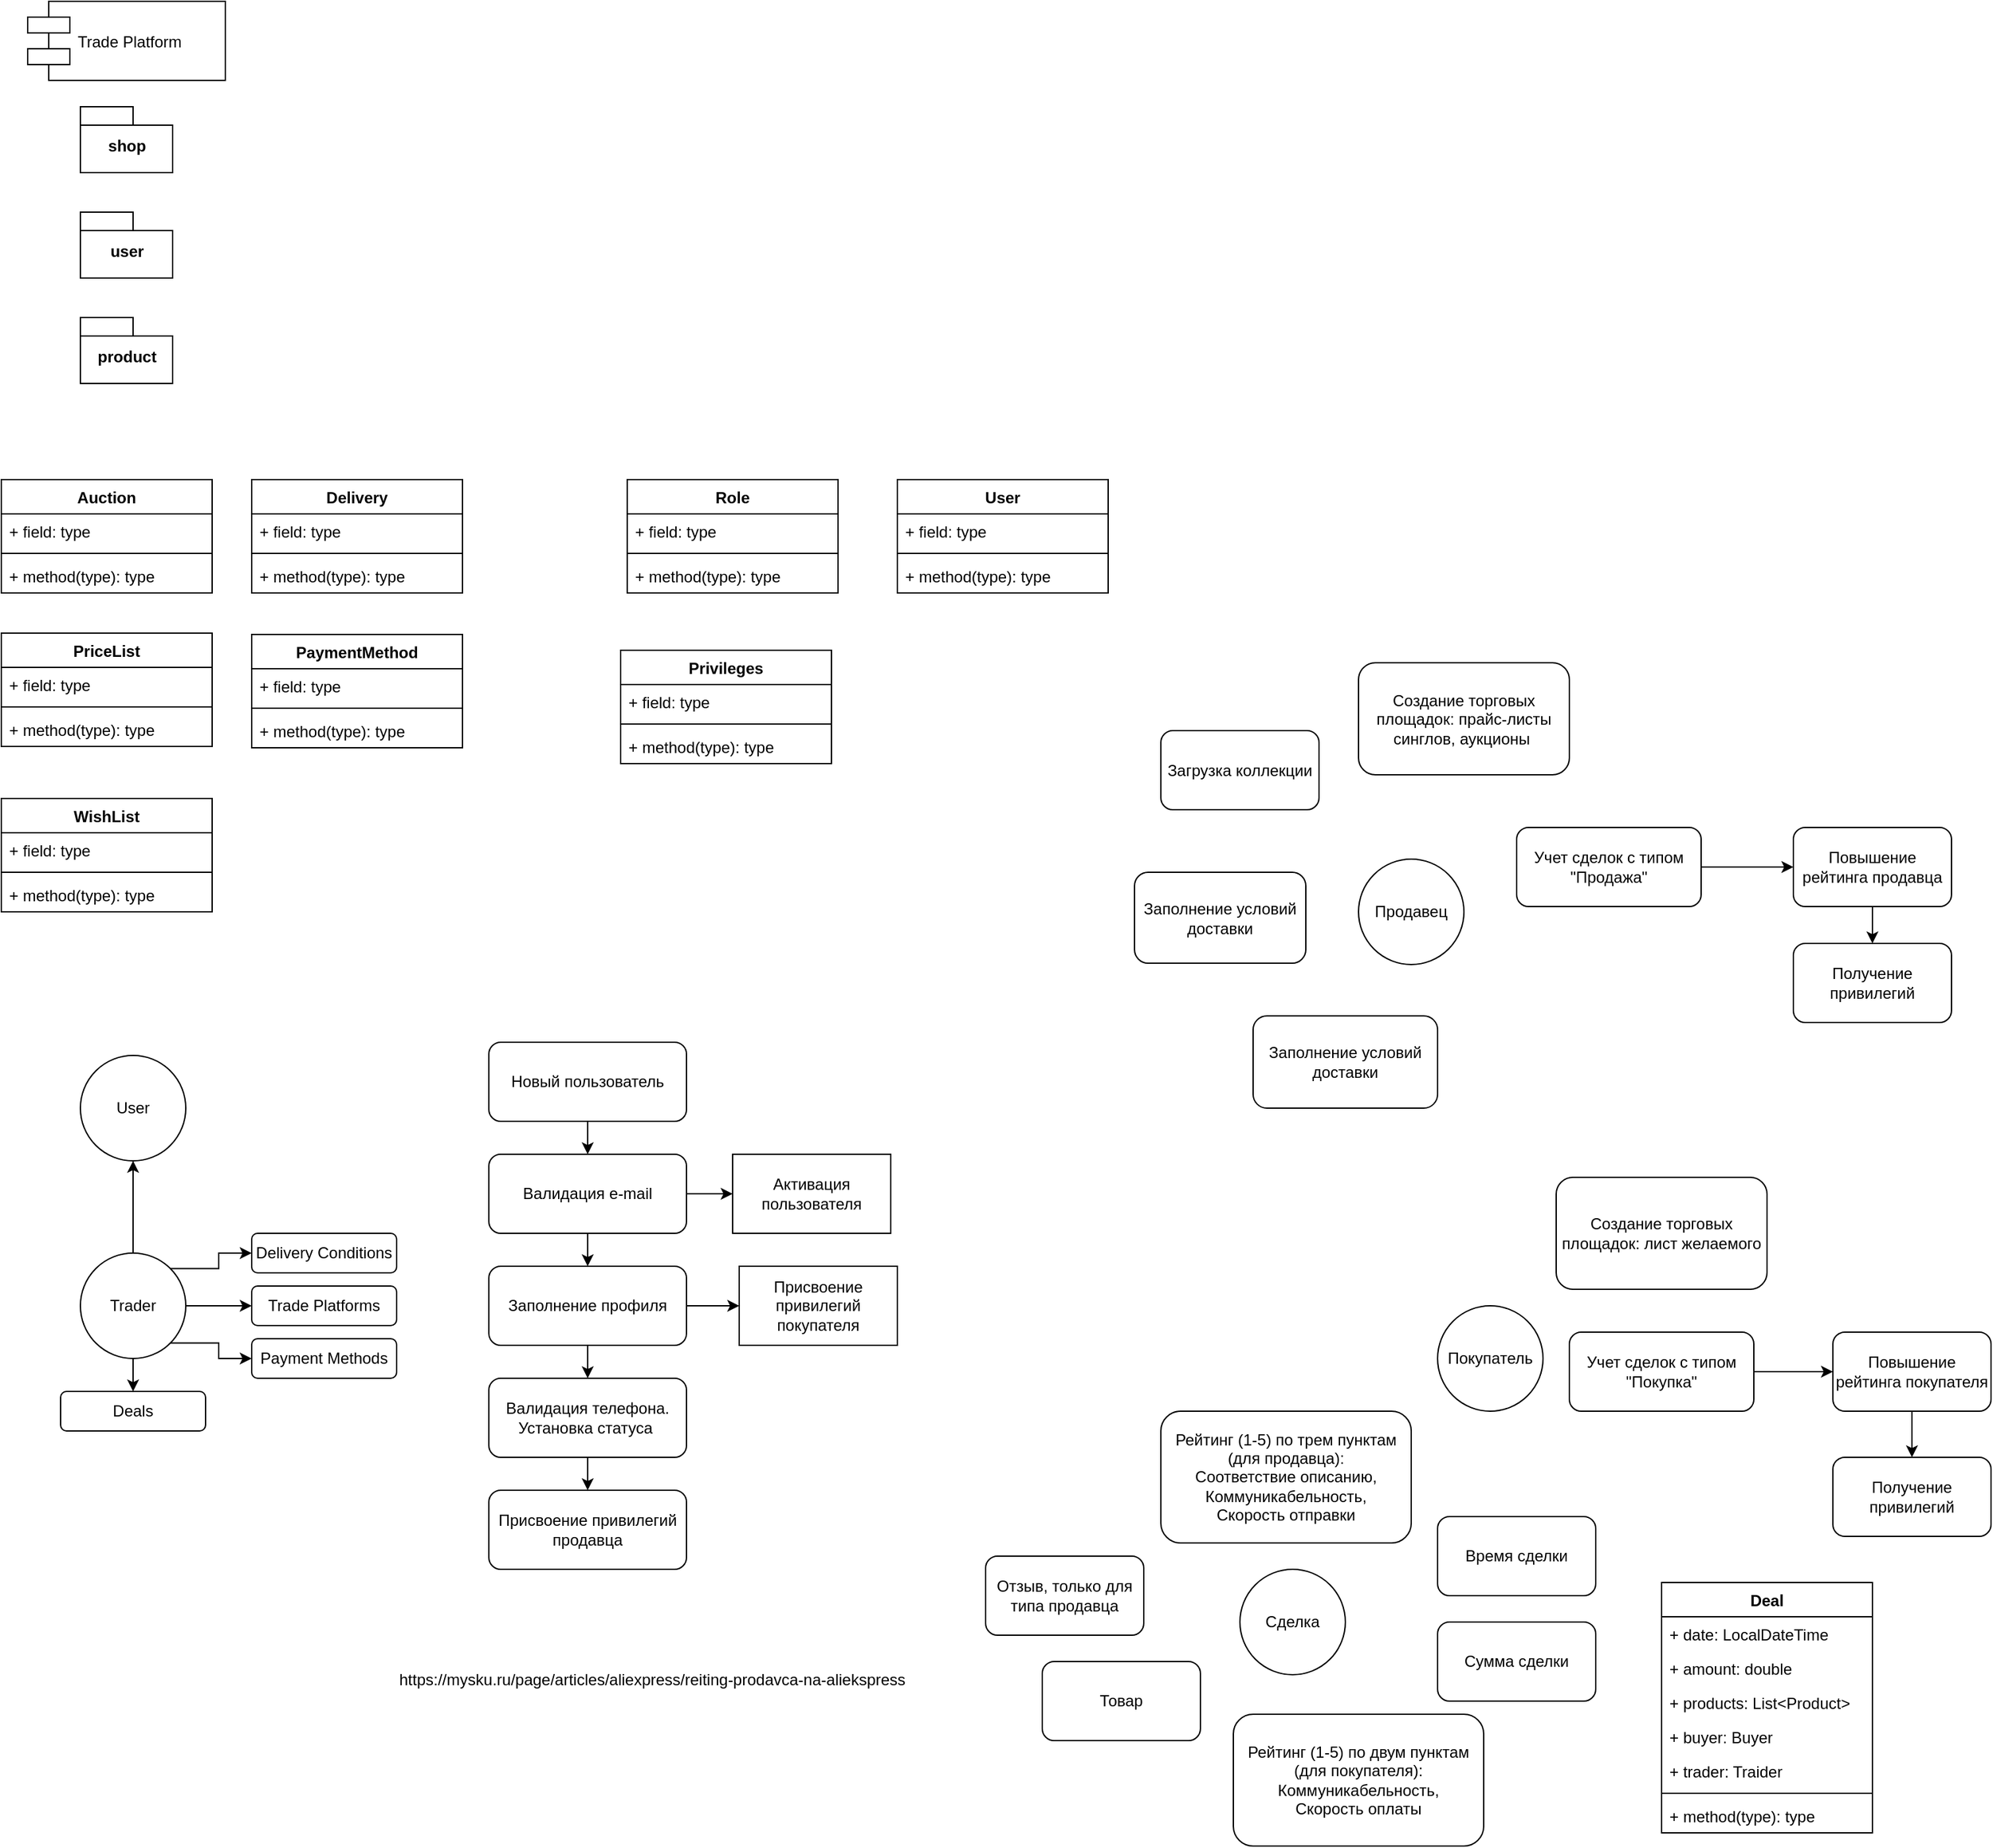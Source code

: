 <mxfile pages="1" version="11.2.4" type="github"><diagram id="vM7v3gxjcFjn_N_5kzUM" name="Page-1"><mxGraphModel dx="1040" dy="1793" grid="1" gridSize="10" guides="1" tooltips="1" connect="1" arrows="1" fold="1" page="1" pageScale="1" pageWidth="827" pageHeight="1169" math="0" shadow="0"><root><mxCell id="0"/><mxCell id="1" parent="0"/><mxCell id="6wiYN5Q8gl2GRwLk0qh4-47" style="edgeStyle=orthogonalEdgeStyle;rounded=0;orthogonalLoop=1;jettySize=auto;html=1;entryX=0.5;entryY=1;entryDx=0;entryDy=0;" edge="1" parent="1" source="6wiYN5Q8gl2GRwLk0qh4-46" target="6wiYN5Q8gl2GRwLk0qh4-45"><mxGeometry relative="1" as="geometry"/></mxCell><mxCell id="6wiYN5Q8gl2GRwLk0qh4-53" style="edgeStyle=orthogonalEdgeStyle;rounded=0;orthogonalLoop=1;jettySize=auto;html=1;exitX=1;exitY=0;exitDx=0;exitDy=0;" edge="1" parent="1" source="6wiYN5Q8gl2GRwLk0qh4-46" target="6wiYN5Q8gl2GRwLk0qh4-50"><mxGeometry relative="1" as="geometry"/></mxCell><mxCell id="6wiYN5Q8gl2GRwLk0qh4-54" style="edgeStyle=orthogonalEdgeStyle;rounded=0;orthogonalLoop=1;jettySize=auto;html=1;exitX=1;exitY=0.5;exitDx=0;exitDy=0;" edge="1" parent="1" source="6wiYN5Q8gl2GRwLk0qh4-46" target="6wiYN5Q8gl2GRwLk0qh4-49"><mxGeometry relative="1" as="geometry"/></mxCell><mxCell id="6wiYN5Q8gl2GRwLk0qh4-55" style="edgeStyle=orthogonalEdgeStyle;rounded=0;orthogonalLoop=1;jettySize=auto;html=1;exitX=1;exitY=1;exitDx=0;exitDy=0;" edge="1" parent="1" source="6wiYN5Q8gl2GRwLk0qh4-46" target="6wiYN5Q8gl2GRwLk0qh4-51"><mxGeometry relative="1" as="geometry"/></mxCell><mxCell id="6wiYN5Q8gl2GRwLk0qh4-56" style="edgeStyle=orthogonalEdgeStyle;rounded=0;orthogonalLoop=1;jettySize=auto;html=1;entryX=0.5;entryY=0;entryDx=0;entryDy=0;" edge="1" parent="1" source="6wiYN5Q8gl2GRwLk0qh4-46" target="6wiYN5Q8gl2GRwLk0qh4-48"><mxGeometry relative="1" as="geometry"/></mxCell><mxCell id="6wiYN5Q8gl2GRwLk0qh4-46" value="Trader" style="ellipse;whiteSpace=wrap;html=1;aspect=fixed;" vertex="1" parent="1"><mxGeometry x="80" y="790" width="80" height="80" as="geometry"/></mxCell><mxCell id="6wiYN5Q8gl2GRwLk0qh4-1" value="Trade Platform" style="shape=component;align=left;spacingLeft=36;" vertex="1" parent="1"><mxGeometry x="40" y="-160" width="150" height="60" as="geometry"/></mxCell><mxCell id="6wiYN5Q8gl2GRwLk0qh4-2" value="shop" style="shape=folder;fontStyle=1;spacingTop=10;tabWidth=40;tabHeight=14;tabPosition=left;html=1;" vertex="1" parent="1"><mxGeometry x="80" y="-80" width="70" height="50" as="geometry"/></mxCell><mxCell id="6wiYN5Q8gl2GRwLk0qh4-3" value="PriceList" style="swimlane;fontStyle=1;align=center;verticalAlign=top;childLayout=stackLayout;horizontal=1;startSize=26;horizontalStack=0;resizeParent=1;resizeParentMax=0;resizeLast=0;collapsible=1;marginBottom=0;" vertex="1" parent="1"><mxGeometry x="20" y="319.5" width="160" height="86" as="geometry"/></mxCell><mxCell id="6wiYN5Q8gl2GRwLk0qh4-4" value="+ field: type" style="text;strokeColor=none;fillColor=none;align=left;verticalAlign=top;spacingLeft=4;spacingRight=4;overflow=hidden;rotatable=0;points=[[0,0.5],[1,0.5]];portConstraint=eastwest;" vertex="1" parent="6wiYN5Q8gl2GRwLk0qh4-3"><mxGeometry y="26" width="160" height="26" as="geometry"/></mxCell><mxCell id="6wiYN5Q8gl2GRwLk0qh4-5" value="" style="line;strokeWidth=1;fillColor=none;align=left;verticalAlign=middle;spacingTop=-1;spacingLeft=3;spacingRight=3;rotatable=0;labelPosition=right;points=[];portConstraint=eastwest;" vertex="1" parent="6wiYN5Q8gl2GRwLk0qh4-3"><mxGeometry y="52" width="160" height="8" as="geometry"/></mxCell><mxCell id="6wiYN5Q8gl2GRwLk0qh4-6" value="+ method(type): type" style="text;strokeColor=none;fillColor=none;align=left;verticalAlign=top;spacingLeft=4;spacingRight=4;overflow=hidden;rotatable=0;points=[[0,0.5],[1,0.5]];portConstraint=eastwest;" vertex="1" parent="6wiYN5Q8gl2GRwLk0qh4-3"><mxGeometry y="60" width="160" height="26" as="geometry"/></mxCell><mxCell id="6wiYN5Q8gl2GRwLk0qh4-7" value="Auction" style="swimlane;fontStyle=1;align=center;verticalAlign=top;childLayout=stackLayout;horizontal=1;startSize=26;horizontalStack=0;resizeParent=1;resizeParentMax=0;resizeLast=0;collapsible=1;marginBottom=0;" vertex="1" parent="1"><mxGeometry x="20" y="203" width="160" height="86" as="geometry"/></mxCell><mxCell id="6wiYN5Q8gl2GRwLk0qh4-8" value="+ field: type" style="text;strokeColor=none;fillColor=none;align=left;verticalAlign=top;spacingLeft=4;spacingRight=4;overflow=hidden;rotatable=0;points=[[0,0.5],[1,0.5]];portConstraint=eastwest;" vertex="1" parent="6wiYN5Q8gl2GRwLk0qh4-7"><mxGeometry y="26" width="160" height="26" as="geometry"/></mxCell><mxCell id="6wiYN5Q8gl2GRwLk0qh4-9" value="" style="line;strokeWidth=1;fillColor=none;align=left;verticalAlign=middle;spacingTop=-1;spacingLeft=3;spacingRight=3;rotatable=0;labelPosition=right;points=[];portConstraint=eastwest;" vertex="1" parent="6wiYN5Q8gl2GRwLk0qh4-7"><mxGeometry y="52" width="160" height="8" as="geometry"/></mxCell><mxCell id="6wiYN5Q8gl2GRwLk0qh4-10" value="+ method(type): type" style="text;strokeColor=none;fillColor=none;align=left;verticalAlign=top;spacingLeft=4;spacingRight=4;overflow=hidden;rotatable=0;points=[[0,0.5],[1,0.5]];portConstraint=eastwest;" vertex="1" parent="6wiYN5Q8gl2GRwLk0qh4-7"><mxGeometry y="60" width="160" height="26" as="geometry"/></mxCell><mxCell id="6wiYN5Q8gl2GRwLk0qh4-11" value="Delivery" style="swimlane;fontStyle=1;align=center;verticalAlign=top;childLayout=stackLayout;horizontal=1;startSize=26;horizontalStack=0;resizeParent=1;resizeParentMax=0;resizeLast=0;collapsible=1;marginBottom=0;" vertex="1" parent="1"><mxGeometry x="210" y="203" width="160" height="86" as="geometry"/></mxCell><mxCell id="6wiYN5Q8gl2GRwLk0qh4-12" value="+ field: type" style="text;strokeColor=none;fillColor=none;align=left;verticalAlign=top;spacingLeft=4;spacingRight=4;overflow=hidden;rotatable=0;points=[[0,0.5],[1,0.5]];portConstraint=eastwest;" vertex="1" parent="6wiYN5Q8gl2GRwLk0qh4-11"><mxGeometry y="26" width="160" height="26" as="geometry"/></mxCell><mxCell id="6wiYN5Q8gl2GRwLk0qh4-13" value="" style="line;strokeWidth=1;fillColor=none;align=left;verticalAlign=middle;spacingTop=-1;spacingLeft=3;spacingRight=3;rotatable=0;labelPosition=right;points=[];portConstraint=eastwest;" vertex="1" parent="6wiYN5Q8gl2GRwLk0qh4-11"><mxGeometry y="52" width="160" height="8" as="geometry"/></mxCell><mxCell id="6wiYN5Q8gl2GRwLk0qh4-14" value="+ method(type): type" style="text;strokeColor=none;fillColor=none;align=left;verticalAlign=top;spacingLeft=4;spacingRight=4;overflow=hidden;rotatable=0;points=[[0,0.5],[1,0.5]];portConstraint=eastwest;" vertex="1" parent="6wiYN5Q8gl2GRwLk0qh4-11"><mxGeometry y="60" width="160" height="26" as="geometry"/></mxCell><mxCell id="6wiYN5Q8gl2GRwLk0qh4-15" value="user" style="shape=folder;fontStyle=1;spacingTop=10;tabWidth=40;tabHeight=14;tabPosition=left;html=1;" vertex="1" parent="1"><mxGeometry x="80" width="70" height="50" as="geometry"/></mxCell><mxCell id="6wiYN5Q8gl2GRwLk0qh4-16" value="Role" style="swimlane;fontStyle=1;align=center;verticalAlign=top;childLayout=stackLayout;horizontal=1;startSize=26;horizontalStack=0;resizeParent=1;resizeParentMax=0;resizeLast=0;collapsible=1;marginBottom=0;" vertex="1" parent="1"><mxGeometry x="495" y="203" width="160" height="86" as="geometry"/></mxCell><mxCell id="6wiYN5Q8gl2GRwLk0qh4-17" value="+ field: type" style="text;strokeColor=none;fillColor=none;align=left;verticalAlign=top;spacingLeft=4;spacingRight=4;overflow=hidden;rotatable=0;points=[[0,0.5],[1,0.5]];portConstraint=eastwest;" vertex="1" parent="6wiYN5Q8gl2GRwLk0qh4-16"><mxGeometry y="26" width="160" height="26" as="geometry"/></mxCell><mxCell id="6wiYN5Q8gl2GRwLk0qh4-18" value="" style="line;strokeWidth=1;fillColor=none;align=left;verticalAlign=middle;spacingTop=-1;spacingLeft=3;spacingRight=3;rotatable=0;labelPosition=right;points=[];portConstraint=eastwest;" vertex="1" parent="6wiYN5Q8gl2GRwLk0qh4-16"><mxGeometry y="52" width="160" height="8" as="geometry"/></mxCell><mxCell id="6wiYN5Q8gl2GRwLk0qh4-19" value="+ method(type): type" style="text;strokeColor=none;fillColor=none;align=left;verticalAlign=top;spacingLeft=4;spacingRight=4;overflow=hidden;rotatable=0;points=[[0,0.5],[1,0.5]];portConstraint=eastwest;" vertex="1" parent="6wiYN5Q8gl2GRwLk0qh4-16"><mxGeometry y="60" width="160" height="26" as="geometry"/></mxCell><mxCell id="6wiYN5Q8gl2GRwLk0qh4-20" value="User" style="swimlane;fontStyle=1;align=center;verticalAlign=top;childLayout=stackLayout;horizontal=1;startSize=26;horizontalStack=0;resizeParent=1;resizeParentMax=0;resizeLast=0;collapsible=1;marginBottom=0;" vertex="1" parent="1"><mxGeometry x="700" y="203" width="160" height="86" as="geometry"/></mxCell><mxCell id="6wiYN5Q8gl2GRwLk0qh4-21" value="+ field: type" style="text;strokeColor=none;fillColor=none;align=left;verticalAlign=top;spacingLeft=4;spacingRight=4;overflow=hidden;rotatable=0;points=[[0,0.5],[1,0.5]];portConstraint=eastwest;" vertex="1" parent="6wiYN5Q8gl2GRwLk0qh4-20"><mxGeometry y="26" width="160" height="26" as="geometry"/></mxCell><mxCell id="6wiYN5Q8gl2GRwLk0qh4-22" value="" style="line;strokeWidth=1;fillColor=none;align=left;verticalAlign=middle;spacingTop=-1;spacingLeft=3;spacingRight=3;rotatable=0;labelPosition=right;points=[];portConstraint=eastwest;" vertex="1" parent="6wiYN5Q8gl2GRwLk0qh4-20"><mxGeometry y="52" width="160" height="8" as="geometry"/></mxCell><mxCell id="6wiYN5Q8gl2GRwLk0qh4-23" value="+ method(type): type" style="text;strokeColor=none;fillColor=none;align=left;verticalAlign=top;spacingLeft=4;spacingRight=4;overflow=hidden;rotatable=0;points=[[0,0.5],[1,0.5]];portConstraint=eastwest;" vertex="1" parent="6wiYN5Q8gl2GRwLk0qh4-20"><mxGeometry y="60" width="160" height="26" as="geometry"/></mxCell><mxCell id="6wiYN5Q8gl2GRwLk0qh4-27" value="Privileges" style="swimlane;fontStyle=1;align=center;verticalAlign=top;childLayout=stackLayout;horizontal=1;startSize=26;horizontalStack=0;resizeParent=1;resizeParentMax=0;resizeLast=0;collapsible=1;marginBottom=0;" vertex="1" parent="1"><mxGeometry x="490" y="332.5" width="160" height="86" as="geometry"/></mxCell><mxCell id="6wiYN5Q8gl2GRwLk0qh4-28" value="+ field: type" style="text;strokeColor=none;fillColor=none;align=left;verticalAlign=top;spacingLeft=4;spacingRight=4;overflow=hidden;rotatable=0;points=[[0,0.5],[1,0.5]];portConstraint=eastwest;" vertex="1" parent="6wiYN5Q8gl2GRwLk0qh4-27"><mxGeometry y="26" width="160" height="26" as="geometry"/></mxCell><mxCell id="6wiYN5Q8gl2GRwLk0qh4-29" value="" style="line;strokeWidth=1;fillColor=none;align=left;verticalAlign=middle;spacingTop=-1;spacingLeft=3;spacingRight=3;rotatable=0;labelPosition=right;points=[];portConstraint=eastwest;" vertex="1" parent="6wiYN5Q8gl2GRwLk0qh4-27"><mxGeometry y="52" width="160" height="8" as="geometry"/></mxCell><mxCell id="6wiYN5Q8gl2GRwLk0qh4-30" value="+ method(type): type" style="text;strokeColor=none;fillColor=none;align=left;verticalAlign=top;spacingLeft=4;spacingRight=4;overflow=hidden;rotatable=0;points=[[0,0.5],[1,0.5]];portConstraint=eastwest;" vertex="1" parent="6wiYN5Q8gl2GRwLk0qh4-27"><mxGeometry y="60" width="160" height="26" as="geometry"/></mxCell><mxCell id="6wiYN5Q8gl2GRwLk0qh4-31" value="product" style="shape=folder;fontStyle=1;spacingTop=10;tabWidth=40;tabHeight=14;tabPosition=left;html=1;" vertex="1" parent="1"><mxGeometry x="80" y="80" width="70" height="50" as="geometry"/></mxCell><mxCell id="6wiYN5Q8gl2GRwLk0qh4-32" value="PaymentMethod" style="swimlane;fontStyle=1;align=center;verticalAlign=top;childLayout=stackLayout;horizontal=1;startSize=26;horizontalStack=0;resizeParent=1;resizeParentMax=0;resizeLast=0;collapsible=1;marginBottom=0;" vertex="1" parent="1"><mxGeometry x="210" y="320.5" width="160" height="86" as="geometry"/></mxCell><mxCell id="6wiYN5Q8gl2GRwLk0qh4-33" value="+ field: type" style="text;strokeColor=none;fillColor=none;align=left;verticalAlign=top;spacingLeft=4;spacingRight=4;overflow=hidden;rotatable=0;points=[[0,0.5],[1,0.5]];portConstraint=eastwest;" vertex="1" parent="6wiYN5Q8gl2GRwLk0qh4-32"><mxGeometry y="26" width="160" height="26" as="geometry"/></mxCell><mxCell id="6wiYN5Q8gl2GRwLk0qh4-34" value="" style="line;strokeWidth=1;fillColor=none;align=left;verticalAlign=middle;spacingTop=-1;spacingLeft=3;spacingRight=3;rotatable=0;labelPosition=right;points=[];portConstraint=eastwest;" vertex="1" parent="6wiYN5Q8gl2GRwLk0qh4-32"><mxGeometry y="52" width="160" height="8" as="geometry"/></mxCell><mxCell id="6wiYN5Q8gl2GRwLk0qh4-35" value="+ method(type): type" style="text;strokeColor=none;fillColor=none;align=left;verticalAlign=top;spacingLeft=4;spacingRight=4;overflow=hidden;rotatable=0;points=[[0,0.5],[1,0.5]];portConstraint=eastwest;" vertex="1" parent="6wiYN5Q8gl2GRwLk0qh4-32"><mxGeometry y="60" width="160" height="26" as="geometry"/></mxCell><mxCell id="6wiYN5Q8gl2GRwLk0qh4-41" value="WishList" style="swimlane;fontStyle=1;align=center;verticalAlign=top;childLayout=stackLayout;horizontal=1;startSize=26;horizontalStack=0;resizeParent=1;resizeParentMax=0;resizeLast=0;collapsible=1;marginBottom=0;" vertex="1" parent="1"><mxGeometry x="20" y="445" width="160" height="86" as="geometry"/></mxCell><mxCell id="6wiYN5Q8gl2GRwLk0qh4-42" value="+ field: type" style="text;strokeColor=none;fillColor=none;align=left;verticalAlign=top;spacingLeft=4;spacingRight=4;overflow=hidden;rotatable=0;points=[[0,0.5],[1,0.5]];portConstraint=eastwest;" vertex="1" parent="6wiYN5Q8gl2GRwLk0qh4-41"><mxGeometry y="26" width="160" height="26" as="geometry"/></mxCell><mxCell id="6wiYN5Q8gl2GRwLk0qh4-43" value="" style="line;strokeWidth=1;fillColor=none;align=left;verticalAlign=middle;spacingTop=-1;spacingLeft=3;spacingRight=3;rotatable=0;labelPosition=right;points=[];portConstraint=eastwest;" vertex="1" parent="6wiYN5Q8gl2GRwLk0qh4-41"><mxGeometry y="52" width="160" height="8" as="geometry"/></mxCell><mxCell id="6wiYN5Q8gl2GRwLk0qh4-44" value="+ method(type): type" style="text;strokeColor=none;fillColor=none;align=left;verticalAlign=top;spacingLeft=4;spacingRight=4;overflow=hidden;rotatable=0;points=[[0,0.5],[1,0.5]];portConstraint=eastwest;" vertex="1" parent="6wiYN5Q8gl2GRwLk0qh4-41"><mxGeometry y="60" width="160" height="26" as="geometry"/></mxCell><mxCell id="6wiYN5Q8gl2GRwLk0qh4-45" value="User" style="ellipse;whiteSpace=wrap;html=1;aspect=fixed;" vertex="1" parent="1"><mxGeometry x="80" y="640" width="80" height="80" as="geometry"/></mxCell><mxCell id="6wiYN5Q8gl2GRwLk0qh4-48" value="Deals" style="rounded=1;whiteSpace=wrap;html=1;" vertex="1" parent="1"><mxGeometry x="65" y="895" width="110" height="30" as="geometry"/></mxCell><mxCell id="6wiYN5Q8gl2GRwLk0qh4-49" value="Trade Platforms" style="rounded=1;whiteSpace=wrap;html=1;" vertex="1" parent="1"><mxGeometry x="210" y="815" width="110" height="30" as="geometry"/></mxCell><mxCell id="6wiYN5Q8gl2GRwLk0qh4-50" value="Delivery Conditions" style="rounded=1;whiteSpace=wrap;html=1;" vertex="1" parent="1"><mxGeometry x="210" y="775" width="110" height="30" as="geometry"/></mxCell><mxCell id="6wiYN5Q8gl2GRwLk0qh4-51" value="Payment Methods" style="rounded=1;whiteSpace=wrap;html=1;" vertex="1" parent="1"><mxGeometry x="210" y="855" width="110" height="30" as="geometry"/></mxCell><mxCell id="6wiYN5Q8gl2GRwLk0qh4-69" style="edgeStyle=orthogonalEdgeStyle;rounded=0;orthogonalLoop=1;jettySize=auto;html=1;entryX=0.5;entryY=0;entryDx=0;entryDy=0;" edge="1" parent="1" source="6wiYN5Q8gl2GRwLk0qh4-63" target="6wiYN5Q8gl2GRwLk0qh4-66"><mxGeometry relative="1" as="geometry"/></mxCell><mxCell id="6wiYN5Q8gl2GRwLk0qh4-63" value="Новый&amp;nbsp;пользователь" style="rounded=1;whiteSpace=wrap;html=1;" vertex="1" parent="1"><mxGeometry x="390" y="630" width="150" height="60" as="geometry"/></mxCell><mxCell id="6wiYN5Q8gl2GRwLk0qh4-71" style="edgeStyle=orthogonalEdgeStyle;rounded=0;orthogonalLoop=1;jettySize=auto;html=1;entryX=0.5;entryY=0;entryDx=0;entryDy=0;" edge="1" parent="1" source="6wiYN5Q8gl2GRwLk0qh4-64" target="6wiYN5Q8gl2GRwLk0qh4-65"><mxGeometry relative="1" as="geometry"/></mxCell><mxCell id="6wiYN5Q8gl2GRwLk0qh4-75" style="edgeStyle=orthogonalEdgeStyle;rounded=0;orthogonalLoop=1;jettySize=auto;html=1;entryX=0;entryY=0.5;entryDx=0;entryDy=0;" edge="1" parent="1" source="6wiYN5Q8gl2GRwLk0qh4-64" target="6wiYN5Q8gl2GRwLk0qh4-74"><mxGeometry relative="1" as="geometry"/></mxCell><mxCell id="6wiYN5Q8gl2GRwLk0qh4-64" value="Заполнение профиля" style="rounded=1;whiteSpace=wrap;html=1;" vertex="1" parent="1"><mxGeometry x="390" y="800" width="150" height="60" as="geometry"/></mxCell><mxCell id="6wiYN5Q8gl2GRwLk0qh4-76" style="edgeStyle=orthogonalEdgeStyle;rounded=0;orthogonalLoop=1;jettySize=auto;html=1;entryX=0.5;entryY=0;entryDx=0;entryDy=0;" edge="1" parent="1" source="6wiYN5Q8gl2GRwLk0qh4-65" target="6wiYN5Q8gl2GRwLk0qh4-72"><mxGeometry relative="1" as="geometry"/></mxCell><mxCell id="6wiYN5Q8gl2GRwLk0qh4-65" value="Валидация телефона. Установка статуса&amp;nbsp;" style="rounded=1;whiteSpace=wrap;html=1;" vertex="1" parent="1"><mxGeometry x="390" y="885" width="150" height="60" as="geometry"/></mxCell><mxCell id="6wiYN5Q8gl2GRwLk0qh4-68" style="edgeStyle=orthogonalEdgeStyle;rounded=0;orthogonalLoop=1;jettySize=auto;html=1;exitX=1;exitY=0.5;exitDx=0;exitDy=0;entryX=0;entryY=0.5;entryDx=0;entryDy=0;" edge="1" parent="1" source="6wiYN5Q8gl2GRwLk0qh4-66" target="6wiYN5Q8gl2GRwLk0qh4-67"><mxGeometry relative="1" as="geometry"/></mxCell><mxCell id="6wiYN5Q8gl2GRwLk0qh4-70" style="edgeStyle=orthogonalEdgeStyle;rounded=0;orthogonalLoop=1;jettySize=auto;html=1;entryX=0.5;entryY=0;entryDx=0;entryDy=0;" edge="1" parent="1" source="6wiYN5Q8gl2GRwLk0qh4-66" target="6wiYN5Q8gl2GRwLk0qh4-64"><mxGeometry relative="1" as="geometry"/></mxCell><mxCell id="6wiYN5Q8gl2GRwLk0qh4-66" value="Валидация e-mail" style="rounded=1;whiteSpace=wrap;html=1;" vertex="1" parent="1"><mxGeometry x="390" y="715" width="150" height="60" as="geometry"/></mxCell><mxCell id="6wiYN5Q8gl2GRwLk0qh4-67" value="Активация пользователя" style="rounded=0;whiteSpace=wrap;html=1;" vertex="1" parent="1"><mxGeometry x="575" y="715" width="120" height="60" as="geometry"/></mxCell><mxCell id="6wiYN5Q8gl2GRwLk0qh4-72" value="Присвоение привилегий продавца" style="rounded=1;whiteSpace=wrap;html=1;" vertex="1" parent="1"><mxGeometry x="390" y="970" width="150" height="60" as="geometry"/></mxCell><mxCell id="6wiYN5Q8gl2GRwLk0qh4-74" value="&lt;span style=&quot;white-space: normal&quot;&gt;Присвоение привилегий покупателя&lt;/span&gt;" style="rounded=0;whiteSpace=wrap;html=1;" vertex="1" parent="1"><mxGeometry x="580" y="800" width="120" height="60" as="geometry"/></mxCell><mxCell id="6wiYN5Q8gl2GRwLk0qh4-78" value="Создание торговых площадок: прайс-листы синглов, аукционы&amp;nbsp;" style="rounded=1;whiteSpace=wrap;html=1;" vertex="1" parent="1"><mxGeometry x="1050" y="342" width="160" height="85" as="geometry"/></mxCell><mxCell id="6wiYN5Q8gl2GRwLk0qh4-79" value="Загрузка коллекции" style="rounded=1;whiteSpace=wrap;html=1;" vertex="1" parent="1"><mxGeometry x="900" y="393.5" width="120" height="60" as="geometry"/></mxCell><mxCell id="6wiYN5Q8gl2GRwLk0qh4-82" style="edgeStyle=orthogonalEdgeStyle;rounded=0;orthogonalLoop=1;jettySize=auto;html=1;entryX=0;entryY=0.5;entryDx=0;entryDy=0;" edge="1" parent="1" source="6wiYN5Q8gl2GRwLk0qh4-80" target="6wiYN5Q8gl2GRwLk0qh4-81"><mxGeometry relative="1" as="geometry"/></mxCell><mxCell id="6wiYN5Q8gl2GRwLk0qh4-80" value="Учет сделок с типом &quot;Продажа&quot;" style="rounded=1;whiteSpace=wrap;html=1;" vertex="1" parent="1"><mxGeometry x="1170" y="467" width="140" height="60" as="geometry"/></mxCell><mxCell id="6wiYN5Q8gl2GRwLk0qh4-93" style="edgeStyle=orthogonalEdgeStyle;rounded=0;orthogonalLoop=1;jettySize=auto;html=1;entryX=0.5;entryY=0;entryDx=0;entryDy=0;" edge="1" parent="1" source="6wiYN5Q8gl2GRwLk0qh4-81" target="6wiYN5Q8gl2GRwLk0qh4-91"><mxGeometry relative="1" as="geometry"/></mxCell><mxCell id="6wiYN5Q8gl2GRwLk0qh4-81" value="Повышение рейтинга продавца" style="rounded=1;whiteSpace=wrap;html=1;" vertex="1" parent="1"><mxGeometry x="1380" y="467" width="120" height="60" as="geometry"/></mxCell><mxCell id="6wiYN5Q8gl2GRwLk0qh4-83" value="Заполнение условий доставки" style="rounded=1;whiteSpace=wrap;html=1;" vertex="1" parent="1"><mxGeometry x="880" y="501" width="130" height="69" as="geometry"/></mxCell><mxCell id="6wiYN5Q8gl2GRwLk0qh4-84" value="Заполнение условий доставки" style="rounded=1;whiteSpace=wrap;html=1;" vertex="1" parent="1"><mxGeometry x="970" y="610" width="140" height="70" as="geometry"/></mxCell><mxCell id="6wiYN5Q8gl2GRwLk0qh4-85" value="&lt;span style=&quot;white-space: normal&quot;&gt;Продавец&lt;/span&gt;" style="ellipse;whiteSpace=wrap;html=1;aspect=fixed;" vertex="1" parent="1"><mxGeometry x="1050" y="491" width="80" height="80" as="geometry"/></mxCell><mxCell id="6wiYN5Q8gl2GRwLk0qh4-86" value="Покупатель" style="ellipse;whiteSpace=wrap;html=1;aspect=fixed;" vertex="1" parent="1"><mxGeometry x="1110" y="830" width="80" height="80" as="geometry"/></mxCell><mxCell id="6wiYN5Q8gl2GRwLk0qh4-87" value="Создание торговых площадок: лист желаемого" style="rounded=1;whiteSpace=wrap;html=1;" vertex="1" parent="1"><mxGeometry x="1200" y="732.5" width="160" height="85" as="geometry"/></mxCell><mxCell id="6wiYN5Q8gl2GRwLk0qh4-90" style="edgeStyle=orthogonalEdgeStyle;rounded=0;orthogonalLoop=1;jettySize=auto;html=1;entryX=0;entryY=0.5;entryDx=0;entryDy=0;" edge="1" parent="1" source="6wiYN5Q8gl2GRwLk0qh4-88" target="6wiYN5Q8gl2GRwLk0qh4-89"><mxGeometry relative="1" as="geometry"/></mxCell><mxCell id="6wiYN5Q8gl2GRwLk0qh4-88" value="Учет сделок с типом &quot;Покупка&quot;" style="rounded=1;whiteSpace=wrap;html=1;" vertex="1" parent="1"><mxGeometry x="1210" y="850" width="140" height="60" as="geometry"/></mxCell><mxCell id="6wiYN5Q8gl2GRwLk0qh4-94" style="edgeStyle=orthogonalEdgeStyle;rounded=0;orthogonalLoop=1;jettySize=auto;html=1;entryX=0.5;entryY=0;entryDx=0;entryDy=0;" edge="1" parent="1" source="6wiYN5Q8gl2GRwLk0qh4-89" target="6wiYN5Q8gl2GRwLk0qh4-92"><mxGeometry relative="1" as="geometry"/></mxCell><mxCell id="6wiYN5Q8gl2GRwLk0qh4-89" value="Повышение рейтинга покупателя" style="rounded=1;whiteSpace=wrap;html=1;" vertex="1" parent="1"><mxGeometry x="1410" y="850" width="120" height="60" as="geometry"/></mxCell><mxCell id="6wiYN5Q8gl2GRwLk0qh4-91" value="Получение привилегий" style="rounded=1;whiteSpace=wrap;html=1;" vertex="1" parent="1"><mxGeometry x="1380" y="555" width="120" height="60" as="geometry"/></mxCell><mxCell id="6wiYN5Q8gl2GRwLk0qh4-92" value="Получение привилегий" style="rounded=1;whiteSpace=wrap;html=1;" vertex="1" parent="1"><mxGeometry x="1410" y="945" width="120" height="60" as="geometry"/></mxCell><mxCell id="6wiYN5Q8gl2GRwLk0qh4-99" value="Сделка" style="ellipse;whiteSpace=wrap;html=1;aspect=fixed;" vertex="1" parent="1"><mxGeometry x="960" y="1030" width="80" height="80" as="geometry"/></mxCell><mxCell id="6wiYN5Q8gl2GRwLk0qh4-100" value="Рейтинг (1-5) по трем пунктам&lt;br&gt;(для продавца):&lt;br&gt;Соответствие описанию,&lt;br&gt;Коммуникабельность,&lt;br&gt;Скорость отправки" style="rounded=1;whiteSpace=wrap;html=1;" vertex="1" parent="1"><mxGeometry x="900" y="910" width="190" height="100" as="geometry"/></mxCell><mxCell id="6wiYN5Q8gl2GRwLk0qh4-101" value="Время сделки" style="rounded=1;whiteSpace=wrap;html=1;" vertex="1" parent="1"><mxGeometry x="1110" y="990" width="120" height="60" as="geometry"/></mxCell><mxCell id="6wiYN5Q8gl2GRwLk0qh4-102" value="Сумма сделки" style="rounded=1;whiteSpace=wrap;html=1;" vertex="1" parent="1"><mxGeometry x="1110" y="1070" width="120" height="60" as="geometry"/></mxCell><mxCell id="6wiYN5Q8gl2GRwLk0qh4-104" value="Рейтинг (1-5) по двум пунктам (для покупателя):&lt;br&gt;Коммуникабельность,&lt;br&gt;Скорость оплаты" style="rounded=1;whiteSpace=wrap;html=1;" vertex="1" parent="1"><mxGeometry x="955" y="1140" width="190" height="100" as="geometry"/></mxCell><UserObject label="https://mysku.ru/page/articles/aliexpress/reiting-prodavca-na-aliekspress" link="https://mysku.ru/page/articles/aliexpress/reiting-prodavca-na-aliekspress" id="6wiYN5Q8gl2GRwLk0qh4-105"><mxCell style="text;html=1;" vertex="1" parent="1"><mxGeometry x="320" y="1100" width="410" height="30" as="geometry"/></mxCell></UserObject><mxCell id="6wiYN5Q8gl2GRwLk0qh4-107" value="Отзыв, только для типа продавца" style="rounded=1;whiteSpace=wrap;html=1;" vertex="1" parent="1"><mxGeometry x="767" y="1020" width="120" height="60" as="geometry"/></mxCell><mxCell id="6wiYN5Q8gl2GRwLk0qh4-119" value="Deal" style="swimlane;fontStyle=1;align=center;verticalAlign=top;childLayout=stackLayout;horizontal=1;startSize=26;horizontalStack=0;resizeParent=1;resizeParentMax=0;resizeLast=0;collapsible=1;marginBottom=0;" vertex="1" parent="1"><mxGeometry x="1280" y="1040" width="160" height="190" as="geometry"/></mxCell><mxCell id="6wiYN5Q8gl2GRwLk0qh4-120" value="+ date: LocalDateTime" style="text;strokeColor=none;fillColor=none;align=left;verticalAlign=top;spacingLeft=4;spacingRight=4;overflow=hidden;rotatable=0;points=[[0,0.5],[1,0.5]];portConstraint=eastwest;" vertex="1" parent="6wiYN5Q8gl2GRwLk0qh4-119"><mxGeometry y="26" width="160" height="26" as="geometry"/></mxCell><mxCell id="6wiYN5Q8gl2GRwLk0qh4-126" value="+ amount: double" style="text;strokeColor=none;fillColor=none;align=left;verticalAlign=top;spacingLeft=4;spacingRight=4;overflow=hidden;rotatable=0;points=[[0,0.5],[1,0.5]];portConstraint=eastwest;" vertex="1" parent="6wiYN5Q8gl2GRwLk0qh4-119"><mxGeometry y="52" width="160" height="26" as="geometry"/></mxCell><mxCell id="6wiYN5Q8gl2GRwLk0qh4-125" value="+ products: List&lt;Product&gt;" style="text;strokeColor=none;fillColor=none;align=left;verticalAlign=top;spacingLeft=4;spacingRight=4;overflow=hidden;rotatable=0;points=[[0,0.5],[1,0.5]];portConstraint=eastwest;" vertex="1" parent="6wiYN5Q8gl2GRwLk0qh4-119"><mxGeometry y="78" width="160" height="26" as="geometry"/></mxCell><mxCell id="6wiYN5Q8gl2GRwLk0qh4-132" value="+ buyer: Buyer" style="text;strokeColor=none;fillColor=none;align=left;verticalAlign=top;spacingLeft=4;spacingRight=4;overflow=hidden;rotatable=0;points=[[0,0.5],[1,0.5]];portConstraint=eastwest;" vertex="1" parent="6wiYN5Q8gl2GRwLk0qh4-119"><mxGeometry y="104" width="160" height="26" as="geometry"/></mxCell><mxCell id="6wiYN5Q8gl2GRwLk0qh4-131" value="+ trader: Traider" style="text;strokeColor=none;fillColor=none;align=left;verticalAlign=top;spacingLeft=4;spacingRight=4;overflow=hidden;rotatable=0;points=[[0,0.5],[1,0.5]];portConstraint=eastwest;" vertex="1" parent="6wiYN5Q8gl2GRwLk0qh4-119"><mxGeometry y="130" width="160" height="26" as="geometry"/></mxCell><mxCell id="6wiYN5Q8gl2GRwLk0qh4-121" value="" style="line;strokeWidth=1;fillColor=none;align=left;verticalAlign=middle;spacingTop=-1;spacingLeft=3;spacingRight=3;rotatable=0;labelPosition=right;points=[];portConstraint=eastwest;" vertex="1" parent="6wiYN5Q8gl2GRwLk0qh4-119"><mxGeometry y="156" width="160" height="8" as="geometry"/></mxCell><mxCell id="6wiYN5Q8gl2GRwLk0qh4-122" value="+ method(type): type" style="text;strokeColor=none;fillColor=none;align=left;verticalAlign=top;spacingLeft=4;spacingRight=4;overflow=hidden;rotatable=0;points=[[0,0.5],[1,0.5]];portConstraint=eastwest;" vertex="1" parent="6wiYN5Q8gl2GRwLk0qh4-119"><mxGeometry y="164" width="160" height="26" as="geometry"/></mxCell><mxCell id="6wiYN5Q8gl2GRwLk0qh4-130" value="Товар" style="rounded=1;whiteSpace=wrap;html=1;" vertex="1" parent="1"><mxGeometry x="810" y="1100" width="120" height="60" as="geometry"/></mxCell></root></mxGraphModel></diagram></mxfile>